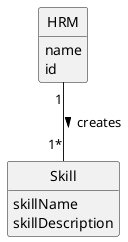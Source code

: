 @startuml
skinparam monochrome true
skinparam packageStyle rectangle
skinparam shadowing false

skinparam classAttributeIconSize 0

hide circle
hide methods

'title Domain Model

'class Platform {
'  -description
'}

class HRM {
    name
    id
}

class Skill {
    skillName
    skillDescription

}

HRM "1" -- "1*" Skill : creates >
@enduml